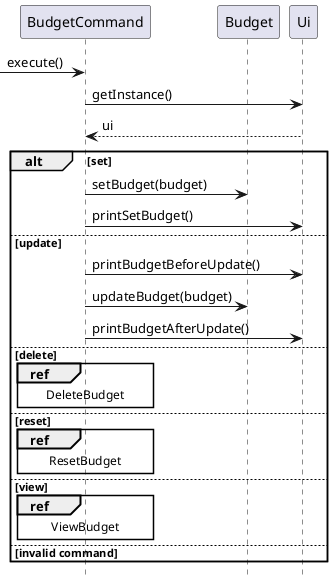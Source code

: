 @startuml

participant BudgetCommand
participant Budget
participant Ui

-> BudgetCommand: execute()
BudgetCommand -> Ui: getInstance()
return ui

alt set
    BudgetCommand -> Budget: setBudget(budget)
    BudgetCommand -> Ui: printSetBudget()
else update
    BudgetCommand -> Ui: printBudgetBeforeUpdate()
    BudgetCommand -> Budget: updateBudget(budget)
    BudgetCommand -> Ui: printBudgetAfterUpdate()
else delete
    ref over BudgetCommand: DeleteBudget
else reset
    ref over BudgetCommand: ResetBudget
else view
    ref over BudgetCommand: ViewBudget
else invalid command
end

hide footbox
@enduml